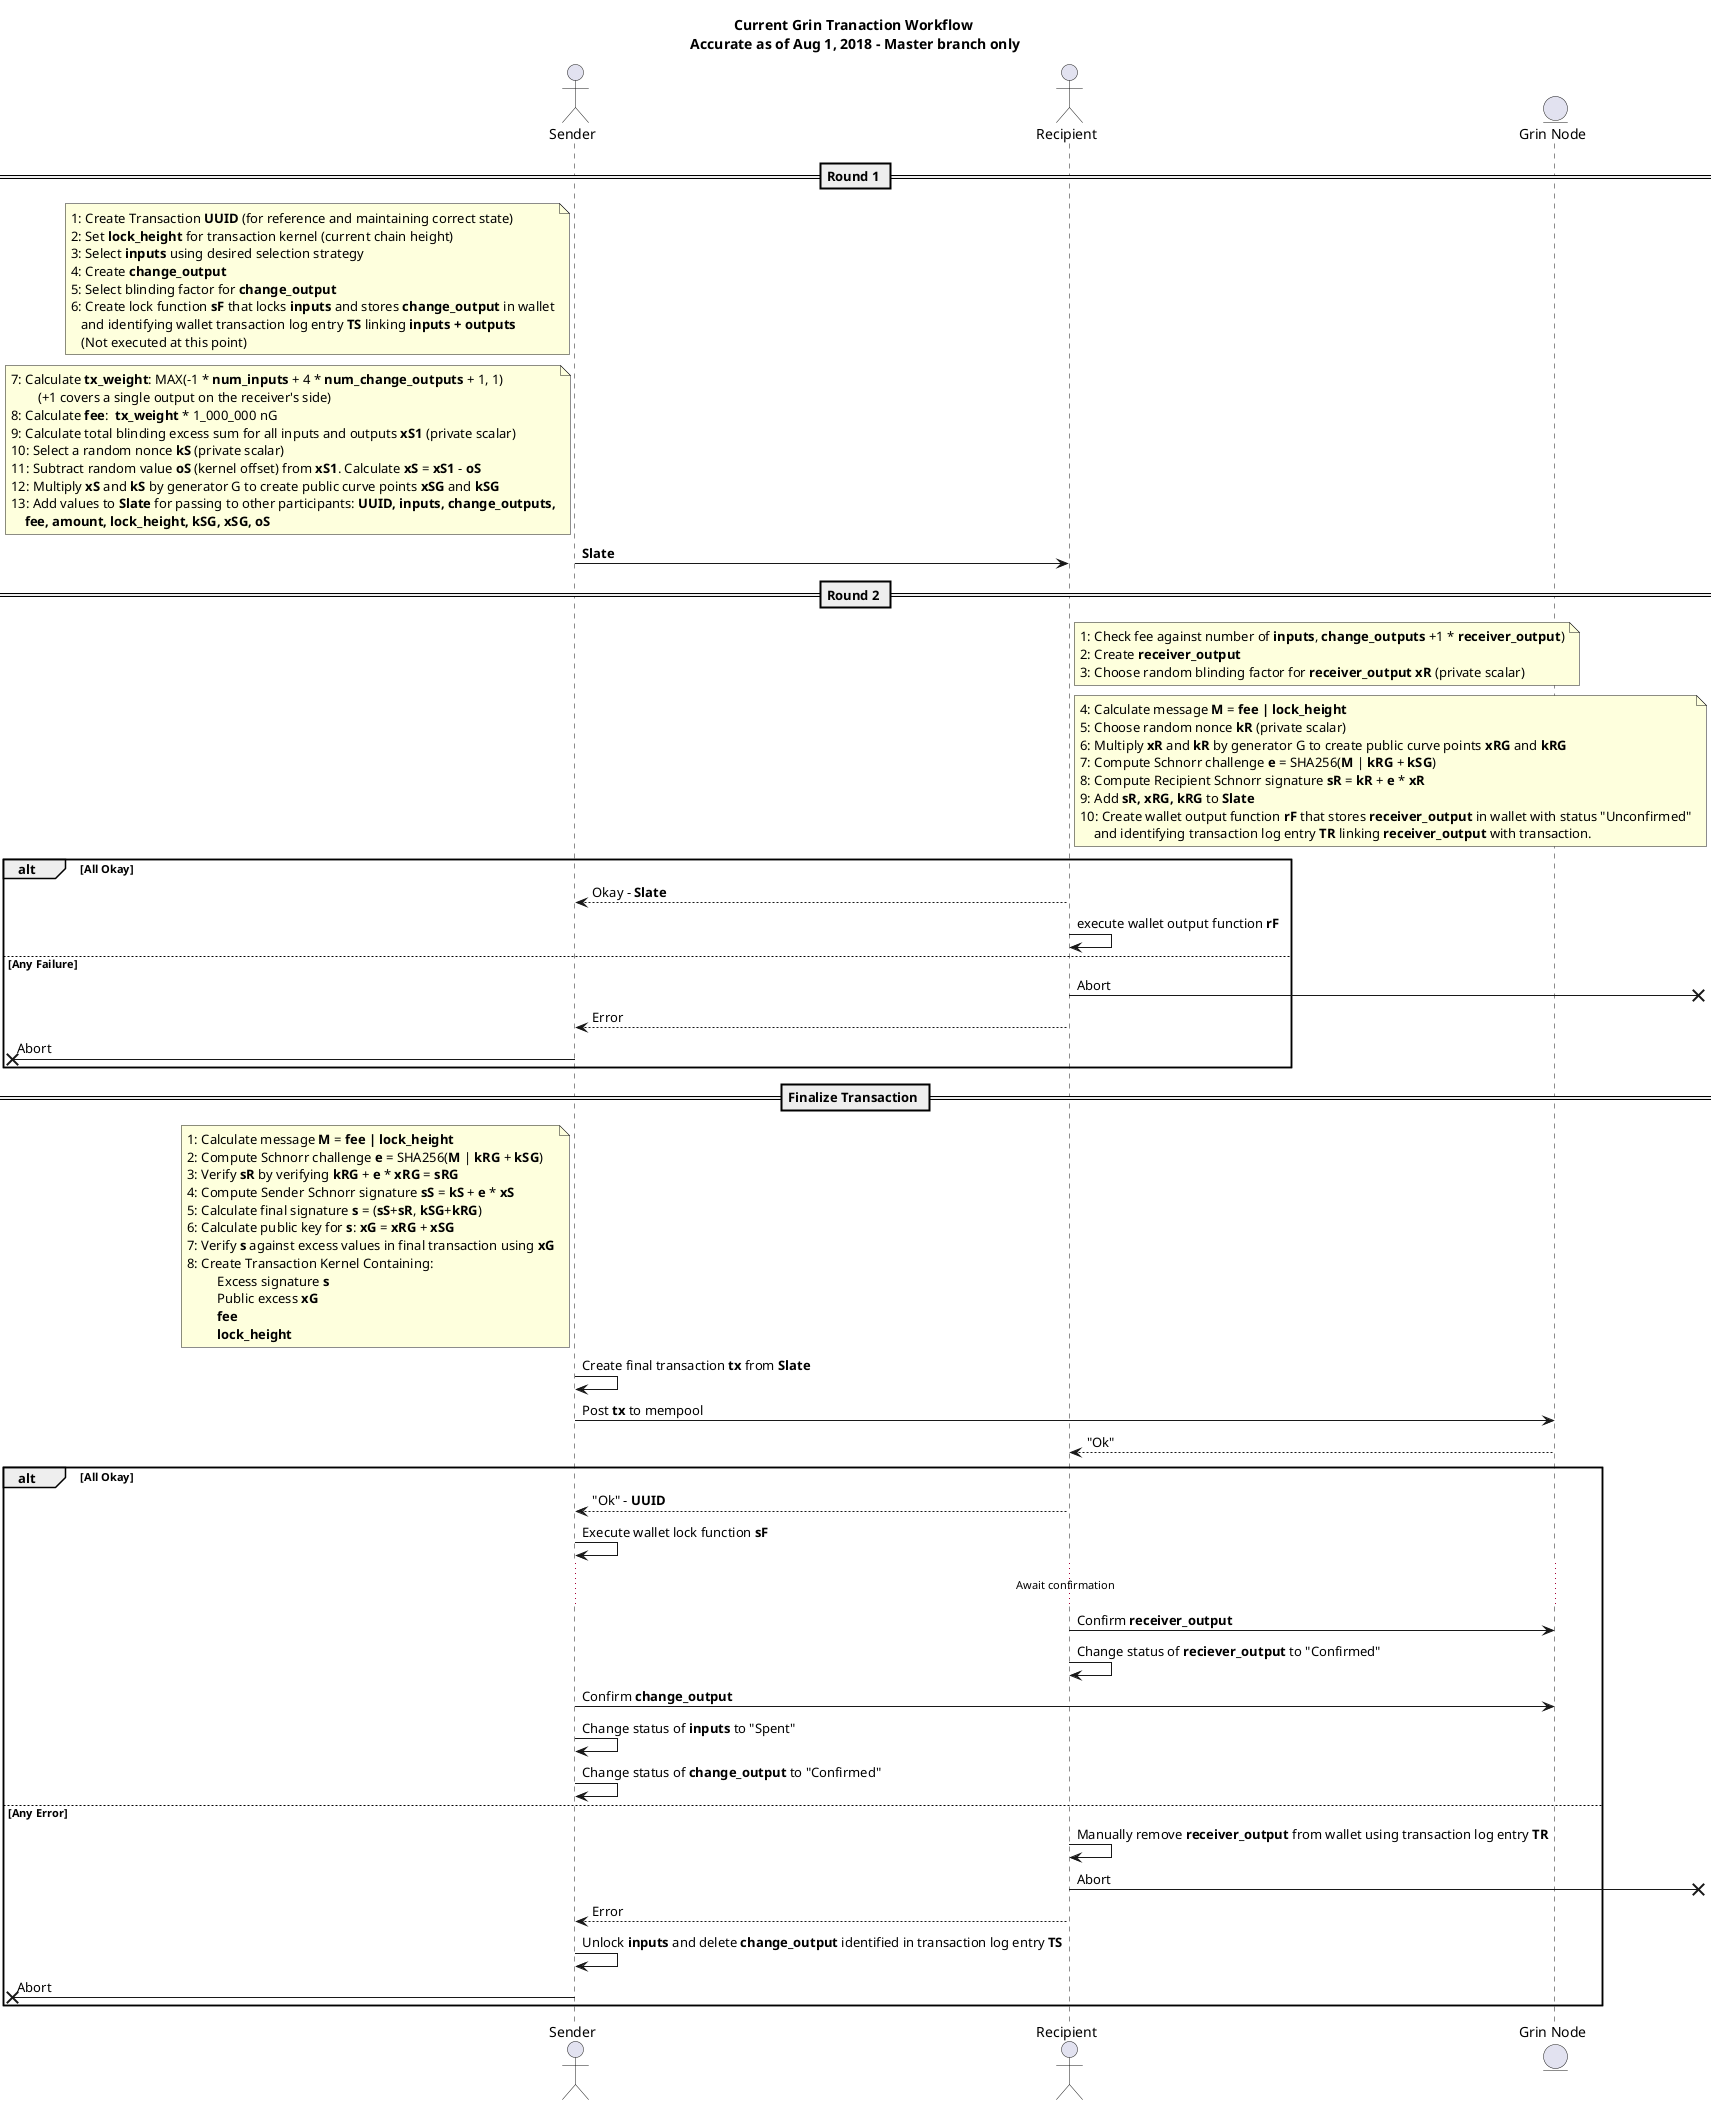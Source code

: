 @startuml grin-transaction

title 
**Current Grin Tranaction Workflow** 
Accurate as of Aug 1, 2018 - Master branch only
end title

actor "Sender" as sender
actor "Recipient" as recipient
entity "Grin Node" as grin_node

== Round 1 ==

note left of sender
	1: Create Transaction **UUID** (for reference and maintaining correct state)
	2: Set **lock_height** for transaction kernel (current chain height)
	3: Select **inputs** using desired selection strategy
	4: Create **change_output** 
	5: Select blinding factor for **change_output**
	6: Create lock function **sF** that locks **inputs** and stores **change_output** in wallet
	   and identifying wallet transaction log entry **TS** linking **inputs + outputs**
	   (Not executed at this point)
end note
note left of sender
	7: Calculate **tx_weight**: MAX(-1 * **num_inputs** + 4 * **num_change_outputs** + 1, 1)
		(+1 covers a single output on the receiver's side)
	8: Calculate **fee**:  **tx_weight** * 1_000_000 nG
	9: Calculate total blinding excess sum for all inputs and outputs **xS1** (private scalar)
	10: Select a random nonce **kS** (private scalar)
	11: Subtract random value **oS** (kernel offset) from **xS1**. Calculate **xS** = **xS1** - **oS**
	12: Multiply **xS** and **kS** by generator G to create public curve points **xSG** and **kSG**
	13: Add values to **Slate** for passing to other participants: **UUID, inputs, change_outputs,**
	    **fee, amount, lock_height, kSG, xSG, oS**
end note
sender -> recipient: **Slate**
== Round 2 ==
note right of recipient
	1: Check fee against number of **inputs**, **change_outputs** +1 * **receiver_output**)
	2: Create **receiver_output**
	3: Choose random blinding factor for **receiver_output** **xR** (private scalar)
end note
note right of recipient
	4: Calculate message **M** = **fee | lock_height **
	5: Choose random nonce **kR** (private scalar)
	6: Multiply **xR** and **kR** by generator G to create public curve points **xRG** and **kRG**
	7: Compute Schnorr challenge **e** = SHA256(**M** | **kRG** + **kSG**)
	8: Compute Recipient Schnorr signature **sR** = **kR** + **e** * **xR**
	9: Add **sR, xRG, kRG** to **Slate**
	10: Create wallet output function **rF** that stores **receiver_output** in wallet with status "Unconfirmed"
	    and identifying transaction log entry **TR** linking **receiver_output** with transaction.
end note
alt All Okay
recipient --> sender: Okay - **Slate**
recipient -> recipient: execute wallet output function **rF**
else Any Failure
recipient ->x]: Abort
recipient --> sender: Error
[x<- sender: Abort
end
== Finalize Transaction ==
note left of sender
	1: Calculate message **M** = **fee | lock_height **
	2: Compute Schnorr challenge **e** = SHA256(**M** | **kRG** + **kSG**)
	3: Verify **sR** by verifying **kRG** + **e** * **xRG** = **sRG**
	4: Compute Sender Schnorr signature **sS** = **kS** + **e** * **xS**
	5: Calculate final signature **s** = (**sS**+**sR**, **kSG**+**kRG**)
	6: Calculate public key for **s**: **xG** = **xRG** + **xSG**
	7: Verify **s** against excess values in final transaction using **xG**
	8: Create Transaction Kernel Containing:
		 Excess signature **s**
		 Public excess **xG**
		 **fee**
		 **lock_height**
end note
sender -> sender: Create final transaction **tx** from **Slate**
sender -> grin_node: Post **tx** to mempool
grin_node --> recipient: "Ok"
alt All Okay
recipient --> sender: "Ok" - **UUID**
sender -> sender: Execute wallet lock function **sF**
...Await confirmation...
recipient -> grin_node: Confirm **receiver_output**
recipient -> recipient: Change status of **reciever_output** to "Confirmed"
sender -> grin_node: Confirm **change_output**
sender -> sender: Change status of **inputs** to "Spent"
sender -> sender: Change status of **change_output** to "Confirmed"
else Any Error
recipient -> recipient: Manually remove **receiver_output** from wallet using transaction log entry **TR**
recipient ->x]: Abort
recipient --> sender: Error
sender -> sender: Unlock **inputs** and delete **change_output** identified in transaction log entry **TS**
[x<- sender: Abort
end


@enduml